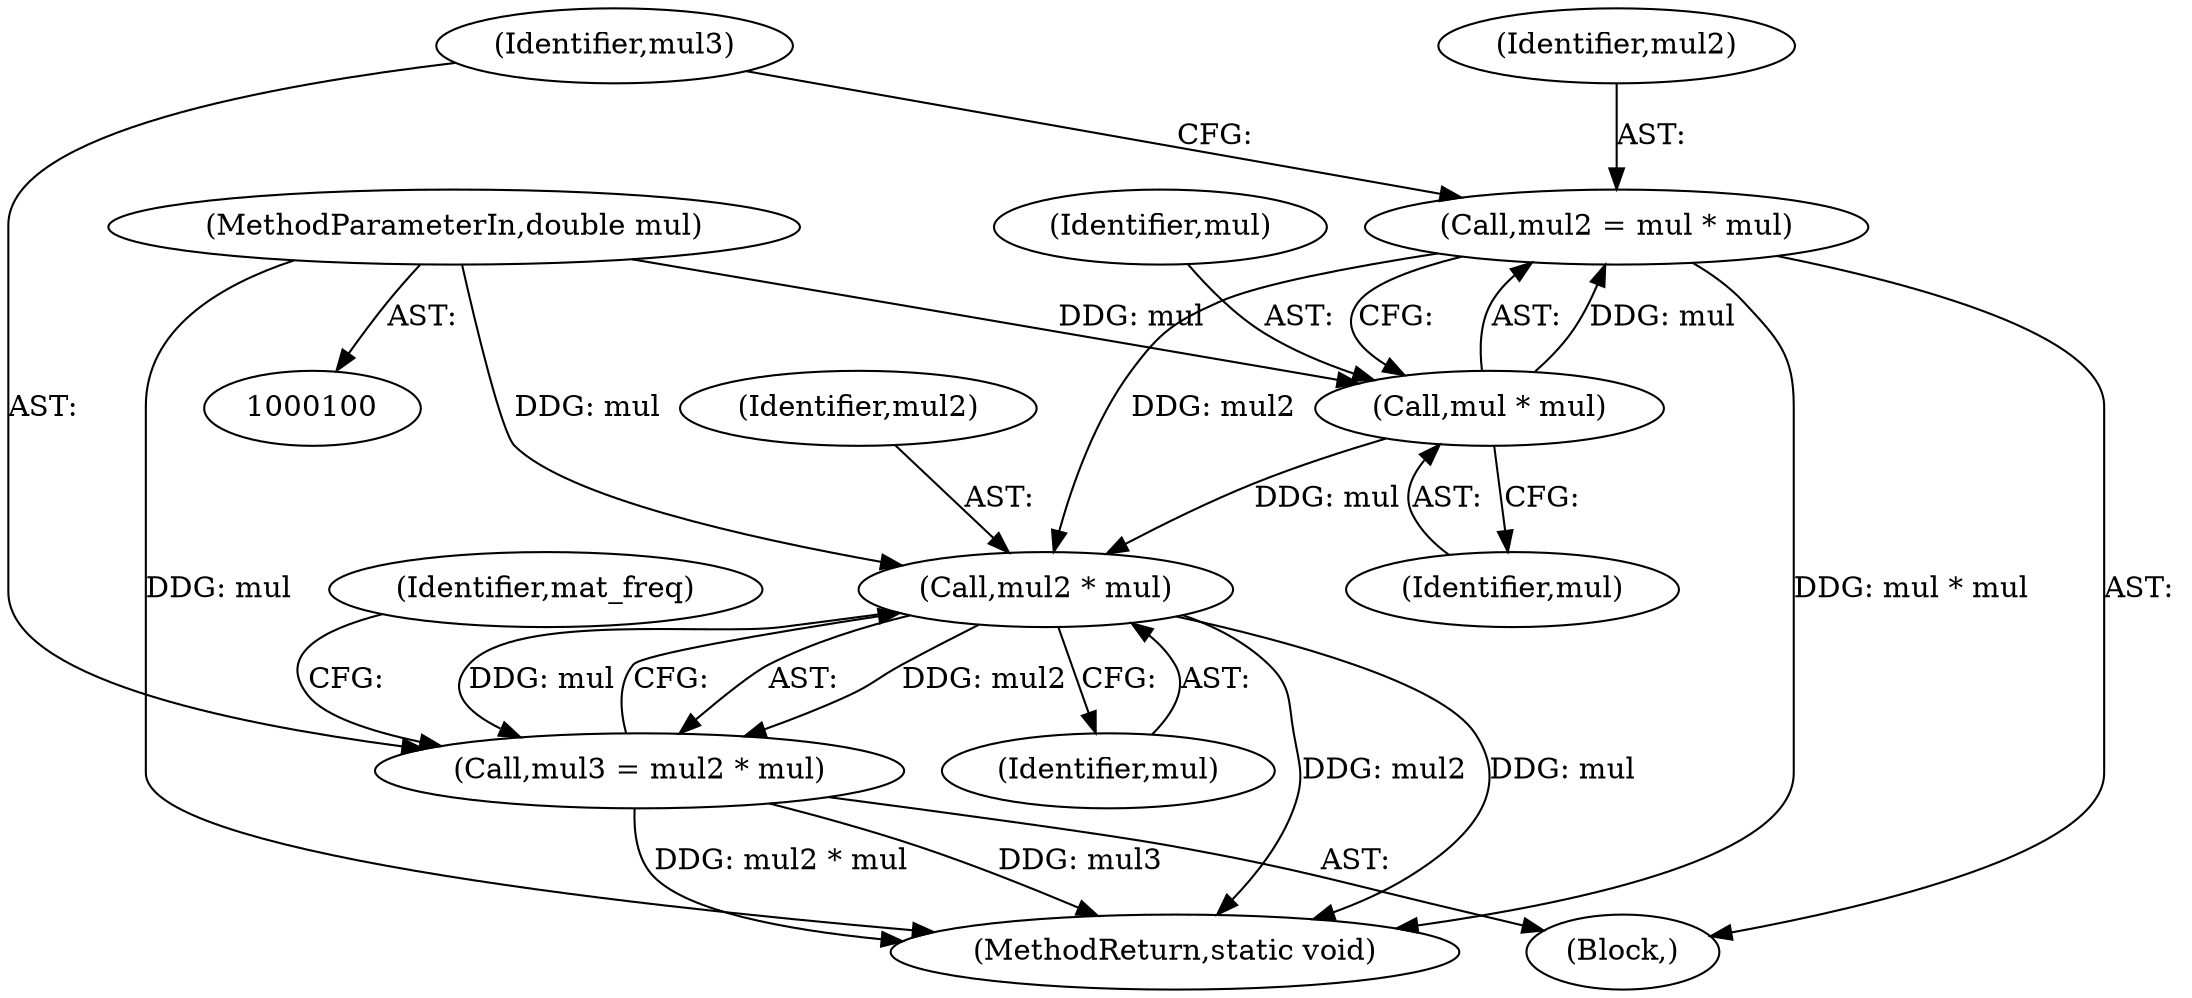 digraph "0_libass_08e754612019ed84d1db0d1fc4f5798248decd75@integer" {
"1000108" [label="(Call,mul2 = mul * mul)"];
"1000110" [label="(Call,mul * mul)"];
"1000105" [label="(MethodParameterIn,double mul)"];
"1000116" [label="(Call,mul2 * mul)"];
"1000114" [label="(Call,mul3 = mul2 * mul)"];
"1000111" [label="(Identifier,mul)"];
"1000114" [label="(Call,mul3 = mul2 * mul)"];
"1000112" [label="(Identifier,mul)"];
"1000108" [label="(Call,mul2 = mul * mul)"];
"1000105" [label="(MethodParameterIn,double mul)"];
"1000117" [label="(Identifier,mul2)"];
"1000115" [label="(Identifier,mul3)"];
"1000106" [label="(Block,)"];
"1000116" [label="(Call,mul2 * mul)"];
"1000299" [label="(MethodReturn,static void)"];
"1000118" [label="(Identifier,mul)"];
"1000122" [label="(Identifier,mat_freq)"];
"1000109" [label="(Identifier,mul2)"];
"1000110" [label="(Call,mul * mul)"];
"1000108" -> "1000106"  [label="AST: "];
"1000108" -> "1000110"  [label="CFG: "];
"1000109" -> "1000108"  [label="AST: "];
"1000110" -> "1000108"  [label="AST: "];
"1000115" -> "1000108"  [label="CFG: "];
"1000108" -> "1000299"  [label="DDG: mul * mul"];
"1000110" -> "1000108"  [label="DDG: mul"];
"1000108" -> "1000116"  [label="DDG: mul2"];
"1000110" -> "1000112"  [label="CFG: "];
"1000111" -> "1000110"  [label="AST: "];
"1000112" -> "1000110"  [label="AST: "];
"1000105" -> "1000110"  [label="DDG: mul"];
"1000110" -> "1000116"  [label="DDG: mul"];
"1000105" -> "1000100"  [label="AST: "];
"1000105" -> "1000299"  [label="DDG: mul"];
"1000105" -> "1000116"  [label="DDG: mul"];
"1000116" -> "1000114"  [label="AST: "];
"1000116" -> "1000118"  [label="CFG: "];
"1000117" -> "1000116"  [label="AST: "];
"1000118" -> "1000116"  [label="AST: "];
"1000114" -> "1000116"  [label="CFG: "];
"1000116" -> "1000299"  [label="DDG: mul2"];
"1000116" -> "1000299"  [label="DDG: mul"];
"1000116" -> "1000114"  [label="DDG: mul2"];
"1000116" -> "1000114"  [label="DDG: mul"];
"1000114" -> "1000106"  [label="AST: "];
"1000115" -> "1000114"  [label="AST: "];
"1000122" -> "1000114"  [label="CFG: "];
"1000114" -> "1000299"  [label="DDG: mul3"];
"1000114" -> "1000299"  [label="DDG: mul2 * mul"];
}
